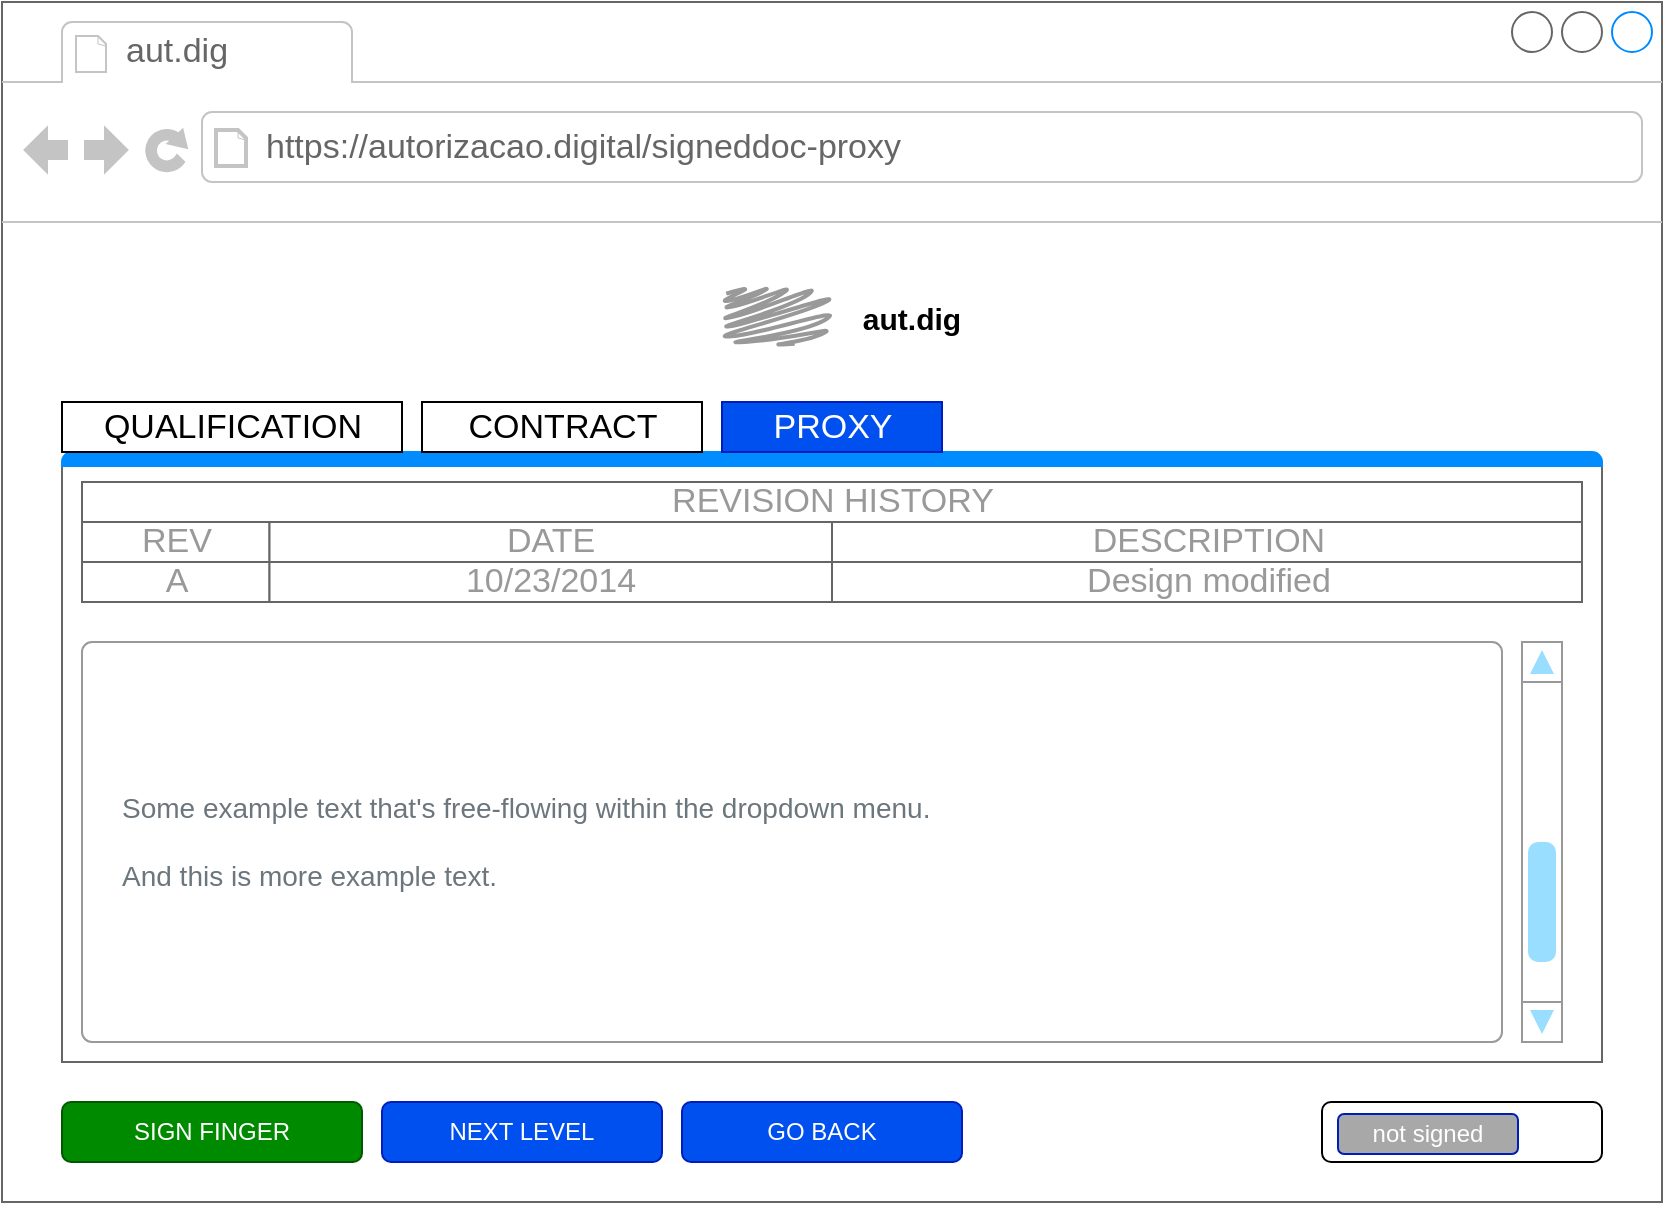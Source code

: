 <mxfile>
    <diagram id="A3qWTJxBf30MFO97emnY" name="Page-1">
        <mxGraphModel dx="1377" dy="1045" grid="1" gridSize="10" guides="1" tooltips="1" connect="1" arrows="1" fold="1" page="1" pageScale="1" pageWidth="850" pageHeight="1100" math="0" shadow="0">
            <root>
                <mxCell id="0"/>
                <mxCell id="1" parent="0"/>
                <mxCell id="84" value="" style="strokeWidth=1;shadow=0;dashed=0;align=center;html=1;shape=mxgraph.mockup.containers.browserWindow;rSize=0;strokeColor=#666666;strokeColor2=#008cff;strokeColor3=#c4c4c4;mainText=,;recursiveResize=0;" parent="1" vertex="1">
                    <mxGeometry x="10" y="10" width="830" height="600" as="geometry"/>
                </mxCell>
                <mxCell id="85" value="aut.dig" style="strokeWidth=1;shadow=0;dashed=0;align=center;html=1;shape=mxgraph.mockup.containers.anchor;fontSize=17;fontColor=#666666;align=left;" parent="84" vertex="1">
                    <mxGeometry x="60" y="12" width="110" height="26" as="geometry"/>
                </mxCell>
                <mxCell id="86" value="https://autorizacao.digital/signeddoc-proxy" style="strokeWidth=1;shadow=0;dashed=0;align=center;html=1;shape=mxgraph.mockup.containers.anchor;rSize=0;fontSize=17;fontColor=#666666;align=left;" parent="84" vertex="1">
                    <mxGeometry x="130" y="60" width="250" height="26" as="geometry"/>
                </mxCell>
                <mxCell id="87" value="" style="strokeWidth=1;shadow=0;dashed=0;align=center;html=1;shape=mxgraph.mockup.containers.marginRect2;rectMarginTop=32;strokeColor=#666666;gradientColor=none;" parent="84" vertex="1">
                    <mxGeometry x="30" y="200" width="770" height="330" as="geometry"/>
                </mxCell>
                <mxCell id="88" value="" style="strokeWidth=1;shadow=0;dashed=0;align=center;html=1;shape=mxgraph.mockup.containers.topButton;rSize=5;strokeColor=#008cff;fillColor=#008cff;gradientColor=none;resizeWidth=1;movable=0;deletable=1;" parent="87" vertex="1">
                    <mxGeometry width="770" height="7" relative="1" as="geometry">
                        <mxPoint y="25" as="offset"/>
                    </mxGeometry>
                </mxCell>
                <mxCell id="89" value="" style="strokeWidth=1;shadow=0;dashed=0;align=center;html=1;shape=mxgraph.mockup.misc.rrect;rSize=0;strokeColor=#666666;" parent="87" vertex="1">
                    <mxGeometry x="10" y="40" width="750" height="60" as="geometry"/>
                </mxCell>
                <mxCell id="90" value="REVISION HISTORY" style="strokeColor=inherit;fillColor=inherit;gradientColor=inherit;strokeWidth=1;shadow=0;dashed=0;align=center;html=1;shape=mxgraph.mockup.misc.rrect;rSize=0;fontSize=17;fontColor=#999999;" parent="89" vertex="1">
                    <mxGeometry width="750" height="20" as="geometry"/>
                </mxCell>
                <mxCell id="91" value="REV" style="strokeColor=inherit;fillColor=inherit;gradientColor=inherit;strokeWidth=1;shadow=0;dashed=0;align=center;html=1;shape=mxgraph.mockup.misc.rrect;rSize=0;fontSize=17;fontColor=#999999;" parent="89" vertex="1">
                    <mxGeometry y="20" width="93.75" height="20" as="geometry"/>
                </mxCell>
                <mxCell id="92" value="DATE" style="strokeColor=inherit;fillColor=inherit;gradientColor=inherit;strokeWidth=1;shadow=0;dashed=0;align=center;html=1;shape=mxgraph.mockup.misc.rrect;rSize=0;fontSize=17;fontColor=#999999;" parent="89" vertex="1">
                    <mxGeometry x="93.75" y="20" width="281.25" height="20" as="geometry"/>
                </mxCell>
                <mxCell id="93" value="DESCRIPTION" style="strokeColor=inherit;fillColor=inherit;gradientColor=inherit;strokeWidth=1;shadow=0;dashed=0;align=center;html=1;shape=mxgraph.mockup.misc.rrect;rSize=0;fontSize=17;fontColor=#999999;" parent="89" vertex="1">
                    <mxGeometry x="375" y="20" width="375" height="20" as="geometry"/>
                </mxCell>
                <mxCell id="94" value="A" style="strokeColor=inherit;fillColor=inherit;gradientColor=inherit;strokeWidth=1;shadow=0;dashed=0;align=center;html=1;shape=mxgraph.mockup.misc.rrect;rSize=0;fontSize=17;fontColor=#999999;" parent="89" vertex="1">
                    <mxGeometry y="40" width="93.75" height="20" as="geometry"/>
                </mxCell>
                <mxCell id="95" value="10/23/2014" style="strokeColor=inherit;fillColor=inherit;gradientColor=inherit;strokeWidth=1;shadow=0;dashed=0;align=center;html=1;shape=mxgraph.mockup.misc.rrect;rSize=0;fontSize=17;fontColor=#999999;" parent="89" vertex="1">
                    <mxGeometry x="93.75" y="40" width="281.25" height="20" as="geometry"/>
                </mxCell>
                <mxCell id="96" value="Design modified" style="strokeColor=inherit;fillColor=inherit;gradientColor=inherit;strokeWidth=1;shadow=0;dashed=0;align=center;html=1;shape=mxgraph.mockup.misc.rrect;rSize=0;fontSize=17;fontColor=#999999;" parent="89" vertex="1">
                    <mxGeometry x="375" y="40" width="375" height="20" as="geometry"/>
                </mxCell>
                <mxCell id="97" value="" style="verticalLabelPosition=bottom;shadow=0;dashed=0;align=center;html=1;verticalAlign=top;strokeWidth=1;shape=mxgraph.mockup.navigation.scrollBar;strokeColor=#999999;barPos=20;fillColor2=#99ddff;strokeColor2=none;direction=north;" parent="87" vertex="1">
                    <mxGeometry x="730" y="120" width="20" height="200" as="geometry"/>
                </mxCell>
                <mxCell id="98" value="Some example text that's free-flowing within the dropdown menu.&lt;br style=&quot;font-size: 14px&quot;&gt;&lt;br style=&quot;font-size: 14px&quot;&gt;And this is more example text." style="html=1;shadow=0;dashed=0;shape=mxgraph.bootstrap.rrect;rSize=5;strokeColor=#999999;strokeWidth=1;fillColor=#FFFFFF;fontColor=#6C767D;whiteSpace=wrap;align=left;verticalAlign=middle;spacingLeft=10;fontSize=14;spacing=10;" parent="87" vertex="1">
                    <mxGeometry x="10" y="120" width="710" height="200" as="geometry"/>
                </mxCell>
                <mxCell id="99" value="PROXY" style="strokeColor=#001DBC;fillColor=#0050ef;strokeWidth=1;shadow=0;dashed=0;align=center;html=1;shape=mxgraph.mockup.containers.rrect;rSize=0;fontSize=17;fontColor=#ffffff;gradientColor=none;" parent="84" vertex="1">
                    <mxGeometry width="110" height="25" relative="1" as="geometry">
                        <mxPoint x="360" y="200" as="offset"/>
                    </mxGeometry>
                </mxCell>
                <mxCell id="100" value="QUALIFICATION" style="strokeWidth=1;shadow=0;dashed=0;align=center;html=1;shape=mxgraph.mockup.containers.rrect;rSize=0;fontSize=17;" parent="84" vertex="1">
                    <mxGeometry width="170" height="25" relative="1" as="geometry">
                        <mxPoint x="30" y="200" as="offset"/>
                    </mxGeometry>
                </mxCell>
                <mxCell id="101" value="CONTRACT" style="strokeWidth=1;shadow=0;dashed=0;align=center;html=1;shape=mxgraph.mockup.containers.rrect;rSize=0;fontSize=17;" parent="84" vertex="1">
                    <mxGeometry width="140" height="25" relative="1" as="geometry">
                        <mxPoint x="210" y="200" as="offset"/>
                    </mxGeometry>
                </mxCell>
                <mxCell id="102" value="&lt;b&gt;&lt;font style=&quot;font-size: 15px&quot;&gt;aut.dig&lt;/font&gt;&lt;/b&gt;" style="text;html=1;strokeColor=none;fillColor=none;align=center;verticalAlign=middle;whiteSpace=wrap;rounded=0;" parent="1" vertex="1">
                    <mxGeometry x="445" y="158" width="40" height="20" as="geometry"/>
                </mxCell>
                <mxCell id="103" value="" style="shape=mxgraph.mockup.markup.scratchOut;shadow=0;dashed=0;html=1;strokeColor=#999999;strokeWidth=2;" parent="1" vertex="1">
                    <mxGeometry x="370" y="153" width="55" height="30" as="geometry"/>
                </mxCell>
                <mxCell id="111" value="SIGN FINGER" style="rounded=1;whiteSpace=wrap;html=1;align=center;fillColor=#008a00;strokeColor=#005700;fontColor=#ffffff;" vertex="1" parent="1">
                    <mxGeometry x="40" y="560" width="150" height="30" as="geometry"/>
                </mxCell>
                <mxCell id="112" value="NEXT LEVEL" style="rounded=1;whiteSpace=wrap;html=1;align=center;fillColor=#0050ef;strokeColor=#001DBC;fontColor=#ffffff;" vertex="1" parent="1">
                    <mxGeometry x="200" y="560" width="140" height="30" as="geometry"/>
                </mxCell>
                <mxCell id="113" value="&lt;font color=&quot;#ffffff&quot;&gt;GO BACK&lt;/font&gt;" style="rounded=1;whiteSpace=wrap;html=1;align=center;fillColor=#0050ef;strokeColor=#001DBC;fontColor=#ffffff;" vertex="1" parent="1">
                    <mxGeometry x="350" y="560" width="140" height="30" as="geometry"/>
                </mxCell>
                <mxCell id="114" value="" style="group" vertex="1" connectable="0" parent="1">
                    <mxGeometry x="670" y="560" width="140" height="30" as="geometry"/>
                </mxCell>
                <mxCell id="115" value="" style="rounded=1;whiteSpace=wrap;html=1;align=center;strokeWidth=1;" vertex="1" parent="114">
                    <mxGeometry width="140" height="30" as="geometry"/>
                </mxCell>
                <mxCell id="116" value="not signed" style="rounded=1;whiteSpace=wrap;html=1;align=center;strokeColor=#001DBC;fontColor=#ffffff;fillColor=#A8A8A8;" vertex="1" parent="114">
                    <mxGeometry x="8" y="6" width="90" height="20" as="geometry"/>
                </mxCell>
            </root>
        </mxGraphModel>
    </diagram>
</mxfile>